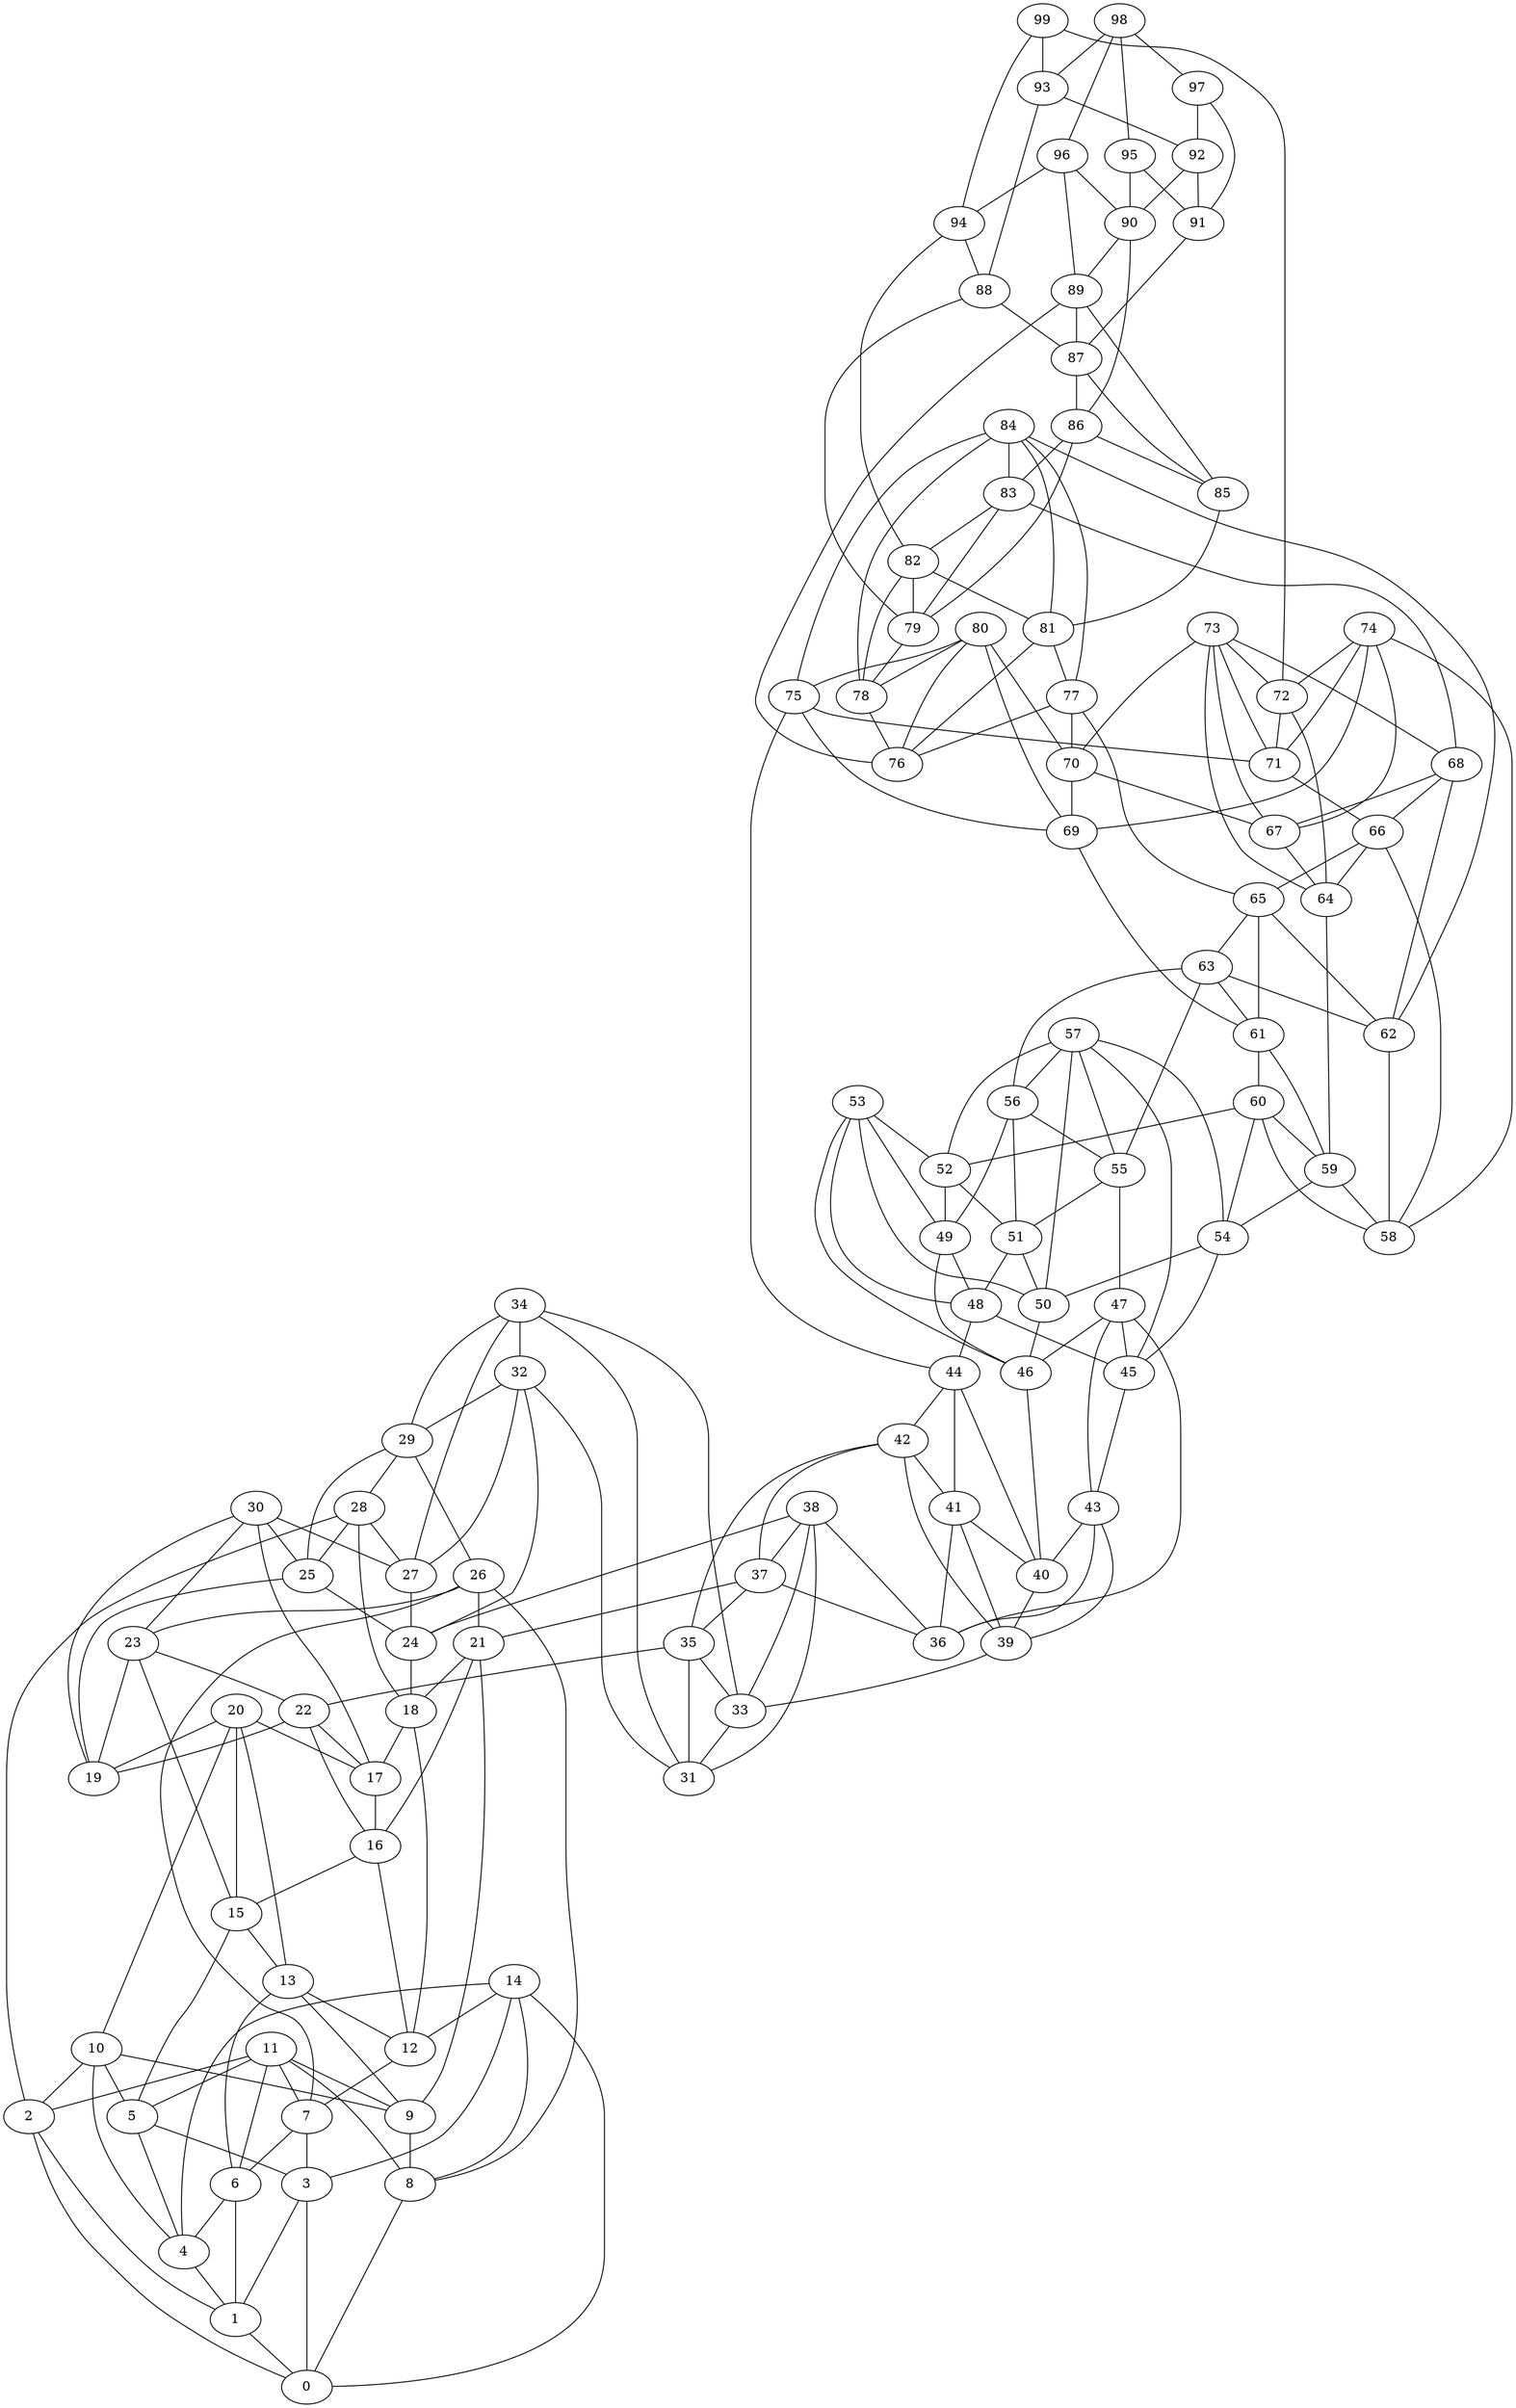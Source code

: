 graph{
16 -- 12;
32 -- 27;
42 -- 35;
66 -- 64;
55 -- 51;
66 -- 58;
56 -- 49;
57 -- 52;
67 -- 64;
44 -- 42;
42 -- 39;
57 -- 45;
66 -- 65;
14 -- 0;
32 -- 31;
47 -- 43;
53 -- 49;
34 -- 31;
52 -- 49;
9 -- 8;
11 -- 6;
20 -- 10;
45 -- 43;
53 -- 46;
24 -- 18;
54 -- 50;
41 -- 36;
44 -- 40;
56 -- 51;
35 -- 31;
47 -- 36;
15 -- 13;
20 -- 13;
32 -- 24;
34 -- 33;
11 -- 5;
70 -- 69;
11 -- 7;
18 -- 12;
34 -- 27;
70 -- 67;
10 -- 9;
34 -- 29;
48 -- 45;
17 -- 16;
57 -- 50;
53 -- 50;
65 -- 62;
47 -- 46;
53 -- 48;
69 -- 61;
16 -- 15;
30 -- 17;
46 -- 40;
23 -- 15;
41 -- 40;
43 -- 40;
11 -- 2;
34 -- 32;
53 -- 52;
10 -- 2;
43 -- 36;
68 -- 66;
10 -- 4;
14 -- 3;
48 -- 44;
55 -- 47;
30 -- 23;
42 -- 41;
56 -- 55;
68 -- 62;
10 -- 5;
23 -- 22;
47 -- 45;
41 -- 39;
44 -- 41;
43 -- 39;
35 -- 33;
65 -- 61;
33 -- 31;
68 -- 67;
18 -- 17;
30 -- 27;
42 -- 37;
35 -- 22;
65 -- 63;
30 -- 19;
13 -- 12;
32 -- 29;
52 -- 51;
23 -- 19;
54 -- 45;
30 -- 25;
28 -- 18;
37 -- 21;
87 -- 85;
22 -- 19;
63 -- 62;
73 -- 70;
86 -- 79;
2 -- 0;
13 -- 6;
49 -- 46;
60 -- 59;
6 -- 4;
21 -- 18;
71 -- 66;
77 -- 76;
20 -- 15;
83 -- 79;
84 -- 75;
38 -- 37;
63 -- 55;
3 -- 1;
7 -- 3;
13 -- 9;
77 -- 65;
88 -- 79;
99 -- 72;
14 -- 8;
38 -- 31;
51 -- 48;
98 -- 95;
80 -- 70;
82 -- 78;
84 -- 81;
15 -- 5;
93 -- 88;
99 -- 94;
59 -- 58;
95 -- 91;
86 -- 83;
8 -- 0;
51 -- 50;
83 -- 68;
84 -- 77;
84 -- 83;
89 -- 85;
79 -- 78;
95 -- 90;
97 -- 91;
74 -- 58;
92 -- 91;
98 -- 96;
96 -- 90;
96 -- 94;
26 -- 8;
38 -- 33;
39 -- 33;
57 -- 54;
97 -- 92;
20 -- 19;
38 -- 36;
21 -- 16;
29 -- 26;
62 -- 58;
78 -- 76;
37 -- 35;
63 -- 56;
73 -- 68;
89 -- 76;
29 -- 25;
74 -- 67;
83 -- 82;
29 -- 28;
26 -- 21;
77 -- 70;
27 -- 24;
80 -- 75;
91 -- 87;
98 -- 97;
1 -- 0;
60 -- 52;
25 -- 19;
73 -- 71;
80 -- 69;
94 -- 82;
28 -- 27;
85 -- 81;
5 -- 3;
81 -- 77;
94 -- 88;
2 -- 1;
14 -- 12;
50 -- 46;
63 -- 61;
72 -- 71;
75 -- 69;
93 -- 92;
38 -- 24;
74 -- 72;
49 -- 48;
57 -- 56;
89 -- 87;
22 -- 16;
84 -- 62;
11 -- 9;
92 -- 90;
59 -- 54;
90 -- 89;
60 -- 54;
4 -- 1;
12 -- 7;
25 -- 24;
82 -- 81;
61 -- 60;
72 -- 64;
75 -- 71;
81 -- 76;
98 -- 93;
21 -- 9;
40 -- 39;
73 -- 67;
6 -- 1;
11 -- 8;
57 -- 55;
73 -- 72;
82 -- 79;
74 -- 69;
75 -- 44;
3 -- 0;
28 -- 2;
5 -- 4;
37 -- 36;
80 -- 76;
20 -- 17;
80 -- 78;
7 -- 6;
14 -- 4;
26 -- 23;
64 -- 59;
22 -- 17;
60 -- 58;
84 -- 78;
86 -- 85;
26 -- 7;
28 -- 25;
87 -- 86;
96 -- 89;
88 -- 87;
90 -- 86;
61 -- 59;
99 -- 93;
73 -- 64;
74 -- 71;
}
